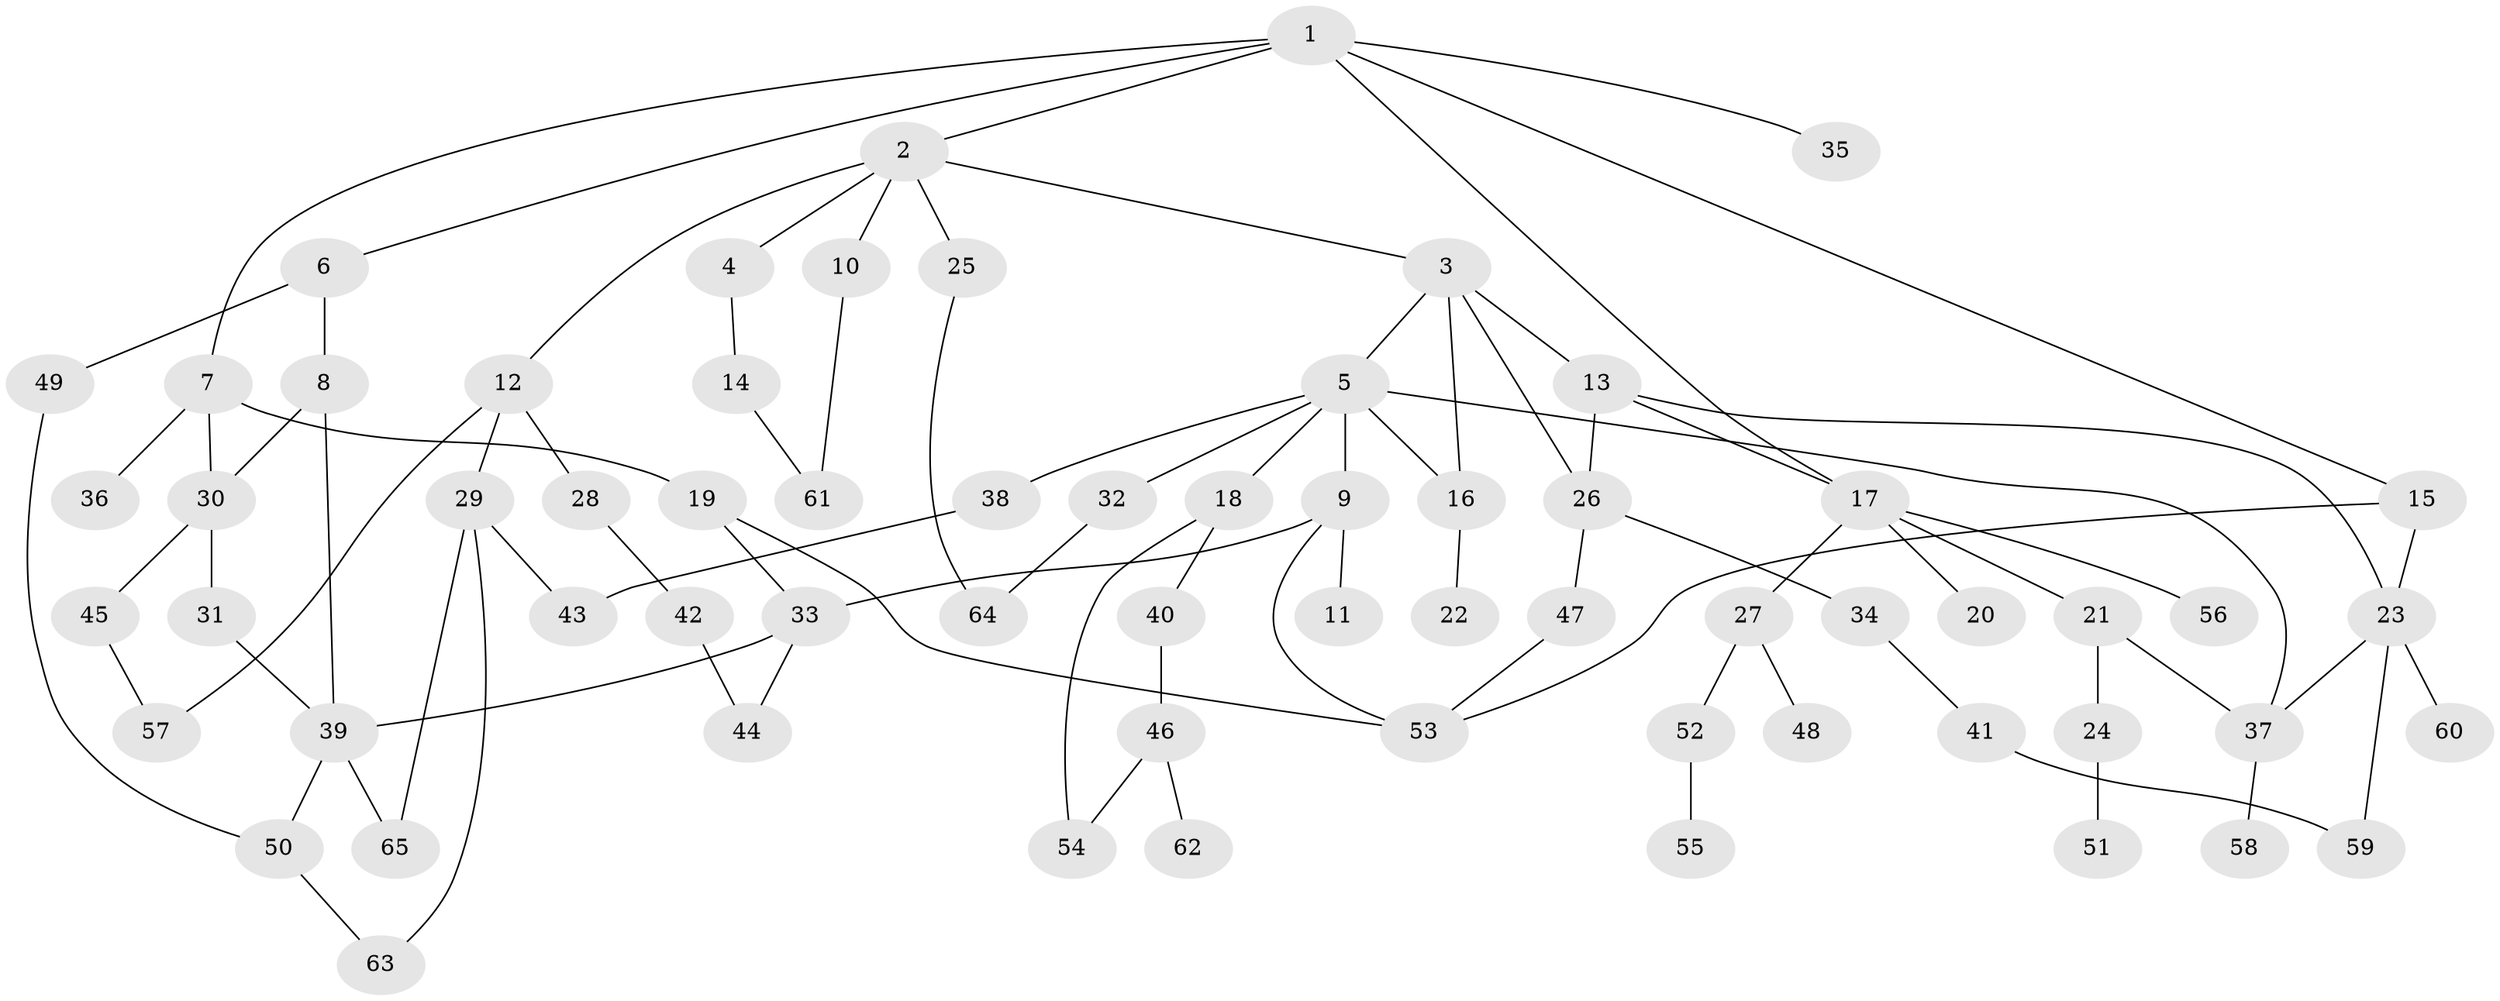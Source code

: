 // coarse degree distribution, {10: 0.024390243902439025, 4: 0.17073170731707318, 2: 0.34146341463414637, 7: 0.024390243902439025, 5: 0.12195121951219512, 3: 0.04878048780487805, 8: 0.024390243902439025, 1: 0.24390243902439024}
// Generated by graph-tools (version 1.1) at 2025/41/03/06/25 10:41:31]
// undirected, 65 vertices, 87 edges
graph export_dot {
graph [start="1"]
  node [color=gray90,style=filled];
  1;
  2;
  3;
  4;
  5;
  6;
  7;
  8;
  9;
  10;
  11;
  12;
  13;
  14;
  15;
  16;
  17;
  18;
  19;
  20;
  21;
  22;
  23;
  24;
  25;
  26;
  27;
  28;
  29;
  30;
  31;
  32;
  33;
  34;
  35;
  36;
  37;
  38;
  39;
  40;
  41;
  42;
  43;
  44;
  45;
  46;
  47;
  48;
  49;
  50;
  51;
  52;
  53;
  54;
  55;
  56;
  57;
  58;
  59;
  60;
  61;
  62;
  63;
  64;
  65;
  1 -- 2;
  1 -- 6;
  1 -- 7;
  1 -- 15;
  1 -- 35;
  1 -- 17;
  2 -- 3;
  2 -- 4;
  2 -- 10;
  2 -- 12;
  2 -- 25;
  3 -- 5;
  3 -- 13;
  3 -- 26;
  3 -- 16;
  4 -- 14;
  5 -- 9;
  5 -- 16;
  5 -- 18;
  5 -- 32;
  5 -- 38;
  5 -- 37;
  6 -- 8;
  6 -- 49;
  7 -- 19;
  7 -- 30;
  7 -- 36;
  8 -- 30;
  8 -- 39;
  9 -- 11;
  9 -- 53;
  9 -- 33;
  10 -- 61;
  12 -- 28;
  12 -- 29;
  12 -- 57;
  13 -- 17;
  13 -- 23;
  13 -- 26;
  14 -- 61;
  15 -- 23;
  15 -- 53;
  16 -- 22;
  17 -- 20;
  17 -- 21;
  17 -- 27;
  17 -- 56;
  18 -- 40;
  18 -- 54;
  19 -- 33;
  19 -- 53;
  21 -- 24;
  21 -- 37;
  23 -- 37;
  23 -- 60;
  23 -- 59;
  24 -- 51;
  25 -- 64;
  26 -- 34;
  26 -- 47;
  27 -- 48;
  27 -- 52;
  28 -- 42;
  29 -- 43;
  29 -- 63;
  29 -- 65;
  30 -- 31;
  30 -- 45;
  31 -- 39;
  32 -- 64;
  33 -- 39;
  33 -- 44;
  34 -- 41;
  37 -- 58;
  38 -- 43;
  39 -- 65;
  39 -- 50;
  40 -- 46;
  41 -- 59;
  42 -- 44;
  45 -- 57;
  46 -- 62;
  46 -- 54;
  47 -- 53;
  49 -- 50;
  50 -- 63;
  52 -- 55;
}
